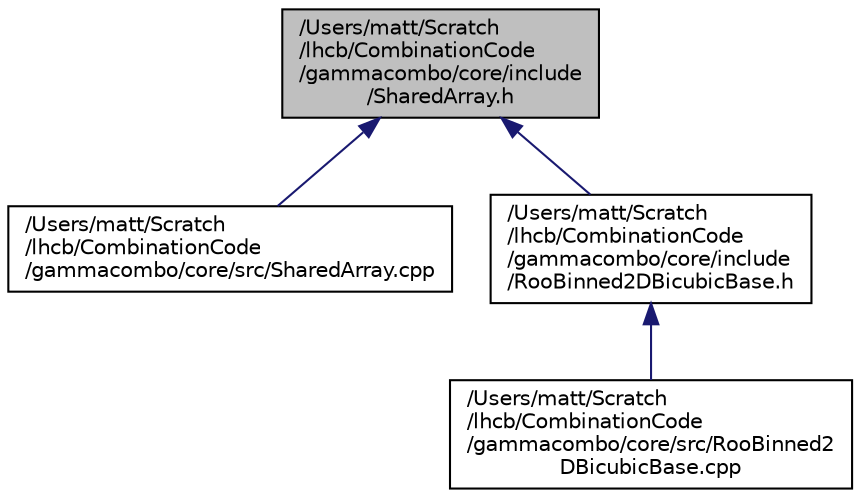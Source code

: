 digraph "/Users/matt/Scratch/lhcb/CombinationCode/gammacombo/core/include/SharedArray.h"
{
  edge [fontname="Helvetica",fontsize="10",labelfontname="Helvetica",labelfontsize="10"];
  node [fontname="Helvetica",fontsize="10",shape=record];
  Node3 [label="/Users/matt/Scratch\l/lhcb/CombinationCode\l/gammacombo/core/include\l/SharedArray.h",height=0.2,width=0.4,color="black", fillcolor="grey75", style="filled", fontcolor="black"];
  Node3 -> Node4 [dir="back",color="midnightblue",fontsize="10",style="solid",fontname="Helvetica"];
  Node4 [label="/Users/matt/Scratch\l/lhcb/CombinationCode\l/gammacombo/core/src/SharedArray.cpp",height=0.2,width=0.4,color="black", fillcolor="white", style="filled",URL="$_shared_array_8cpp.html"];
  Node3 -> Node5 [dir="back",color="midnightblue",fontsize="10",style="solid",fontname="Helvetica"];
  Node5 [label="/Users/matt/Scratch\l/lhcb/CombinationCode\l/gammacombo/core/include\l/RooBinned2DBicubicBase.h",height=0.2,width=0.4,color="black", fillcolor="white", style="filled",URL="$_roo_binned2_d_bicubic_base_8h.html"];
  Node5 -> Node6 [dir="back",color="midnightblue",fontsize="10",style="solid",fontname="Helvetica"];
  Node6 [label="/Users/matt/Scratch\l/lhcb/CombinationCode\l/gammacombo/core/src/RooBinned2\lDBicubicBase.cpp",height=0.2,width=0.4,color="black", fillcolor="white", style="filled",URL="$_roo_binned2_d_bicubic_base_8cpp.html"];
}
